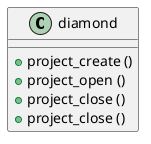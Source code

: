 '-- 
'-- Copyright (C) 2020 TclHdl
'--
'-- This is free software, licensed under the GNU General Public License v2.
'-- See /LICENSE for more information.
'--

@startuml

class diamond {
+project_create ()
+project_open ()
+project_close ()
+project_close ()
}


@enduml
